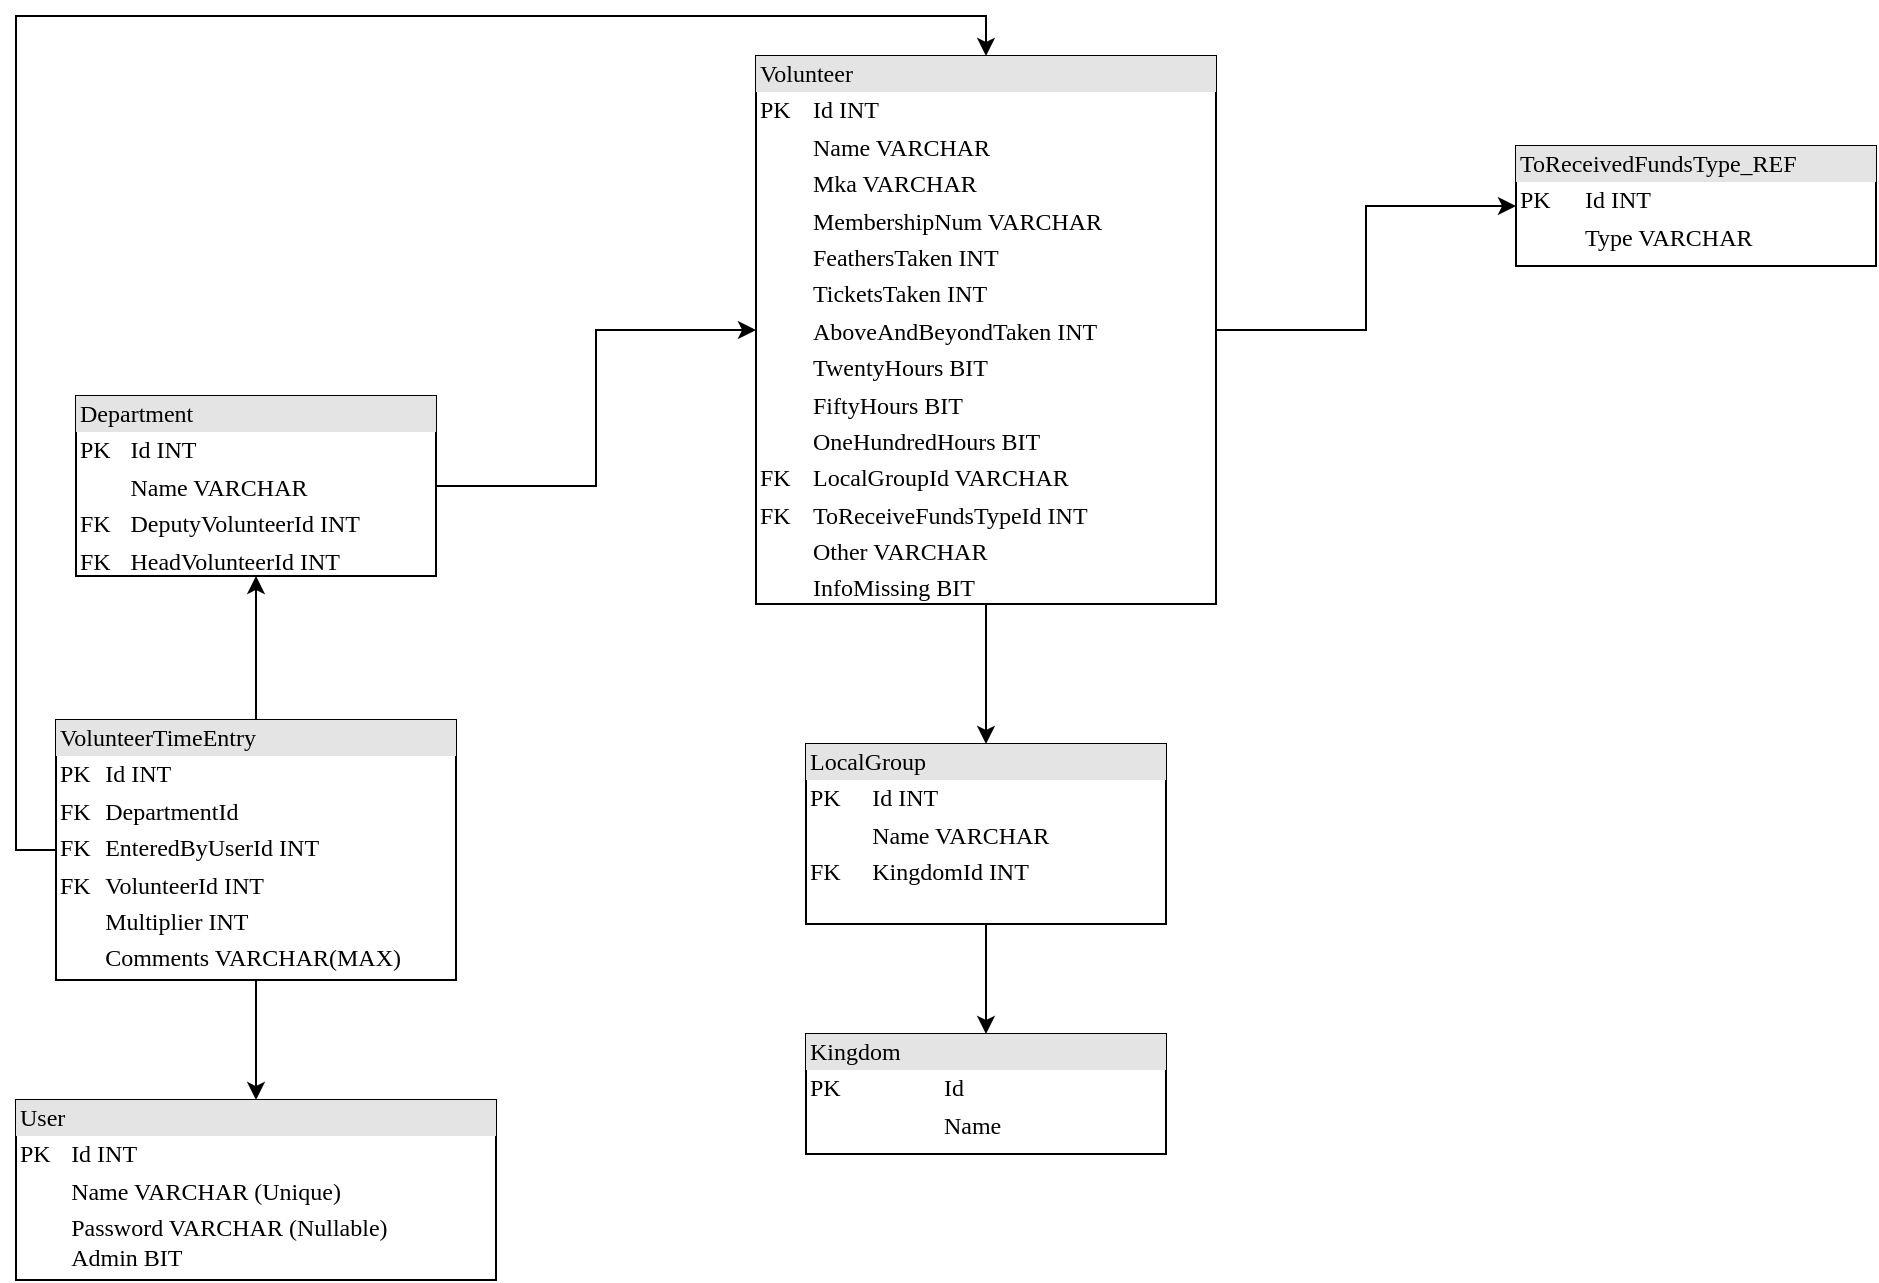<mxfile version="12.5.8" type="device"><diagram name="Page-1" id="2ca16b54-16f6-2749-3443-fa8db7711227"><mxGraphModel dx="1567" dy="1118" grid="1" gridSize="10" guides="1" tooltips="1" connect="1" arrows="1" fold="1" page="1" pageScale="1" pageWidth="1100" pageHeight="850" background="#ffffff" math="0" shadow="0"><root><mxCell id="0"/><mxCell id="1" parent="0"/><mxCell id="2ed32ef02a7f4228-1" value="&lt;div style=&quot;box-sizing: border-box ; width: 100% ; background: #e4e4e4 ; padding: 2px&quot;&gt;User&lt;/div&gt;&lt;table style=&quot;width: 100% ; font-size: 1em&quot; cellpadding=&quot;2&quot; cellspacing=&quot;0&quot;&gt;&lt;tbody&gt;&lt;tr&gt;&lt;td&gt;PK&lt;/td&gt;&lt;td&gt;Id INT&lt;/td&gt;&lt;/tr&gt;&lt;tr&gt;&lt;td&gt;&lt;br&gt;&lt;/td&gt;&lt;td&gt;Name VARCHAR (Unique)&lt;/td&gt;&lt;/tr&gt;&lt;tr&gt;&lt;td&gt;&lt;/td&gt;&lt;td&gt;Password VARCHAR (Nullable)&lt;br&gt;Admin BIT&lt;/td&gt;&lt;/tr&gt;&lt;/tbody&gt;&lt;/table&gt;" style="verticalAlign=top;align=left;overflow=fill;html=1;rounded=0;shadow=0;comic=0;labelBackgroundColor=none;strokeWidth=1;fontFamily=Verdana;fontSize=12" parent="1" vertex="1"><mxGeometry x="80" y="638" width="240" height="90" as="geometry"/></mxCell><mxCell id="7WTWY0l77mibH67Ting5-5" style="edgeStyle=orthogonalEdgeStyle;rounded=0;orthogonalLoop=1;jettySize=auto;html=1;" edge="1" parent="1" source="2ed32ef02a7f4228-2" target="2ed32ef02a7f4228-11"><mxGeometry relative="1" as="geometry"/></mxCell><mxCell id="7WTWY0l77mibH67Ting5-6" style="edgeStyle=orthogonalEdgeStyle;rounded=0;orthogonalLoop=1;jettySize=auto;html=1;" edge="1" parent="1" source="2ed32ef02a7f4228-2" target="2ed32ef02a7f4228-8"><mxGeometry relative="1" as="geometry"/></mxCell><mxCell id="2ed32ef02a7f4228-2" value="&lt;div style=&quot;box-sizing: border-box ; width: 100% ; background: #e4e4e4 ; padding: 2px&quot;&gt;Volunteer&lt;/div&gt;&lt;table style=&quot;width: 100% ; font-size: 1em&quot; cellpadding=&quot;2&quot; cellspacing=&quot;0&quot;&gt;&lt;tbody&gt;&lt;tr&gt;&lt;td&gt;PK&lt;/td&gt;&lt;td&gt;Id INT&lt;/td&gt;&lt;/tr&gt;&lt;tr&gt;&lt;td&gt;&lt;br&gt;&lt;/td&gt;&lt;td&gt;Name VARCHAR&lt;/td&gt;&lt;/tr&gt;&lt;tr&gt;&lt;td&gt;&lt;/td&gt;&lt;td&gt;Mka VARCHAR&lt;/td&gt;&lt;/tr&gt;&lt;tr&gt;&lt;td&gt;&lt;br&gt;&lt;/td&gt;&lt;td&gt;MembershipNum VARCHAR&lt;br&gt;&lt;/td&gt;&lt;/tr&gt;&lt;tr&gt;&lt;td&gt;&lt;br&gt;&lt;/td&gt;&lt;td&gt;FeathersTaken INT&lt;/td&gt;&lt;/tr&gt;&lt;tr&gt;&lt;td&gt;&lt;br&gt;&lt;/td&gt;&lt;td&gt;TicketsTaken INT&lt;/td&gt;&lt;/tr&gt;&lt;tr&gt;&lt;td&gt;&lt;br&gt;&lt;/td&gt;&lt;td&gt;AboveAndBeyondTaken INT&lt;/td&gt;&lt;/tr&gt;&lt;tr&gt;&lt;td&gt;&lt;br&gt;&lt;/td&gt;&lt;td&gt;TwentyHours BIT&lt;/td&gt;&lt;/tr&gt;&lt;tr&gt;&lt;td&gt;&lt;br&gt;&lt;/td&gt;&lt;td&gt;FiftyHours BIT&lt;/td&gt;&lt;/tr&gt;&lt;tr&gt;&lt;td&gt;&lt;br&gt;&lt;/td&gt;&lt;td&gt;OneHundredHours BIT&lt;/td&gt;&lt;/tr&gt;&lt;tr&gt;&lt;td&gt;FK&lt;/td&gt;&lt;td&gt;LocalGroupId VARCHAR&lt;/td&gt;&lt;/tr&gt;&lt;tr&gt;&lt;td&gt;FK&lt;/td&gt;&lt;td&gt;ToReceiveFundsTypeId INT&lt;br&gt;&lt;/td&gt;&lt;/tr&gt;&lt;tr&gt;&lt;td&gt;&lt;br&gt;&lt;/td&gt;&lt;td&gt;Other VARCHAR&lt;/td&gt;&lt;/tr&gt;&lt;tr&gt;&lt;td&gt;&lt;br&gt;&lt;/td&gt;&lt;td&gt;InfoMissing BIT&lt;/td&gt;&lt;/tr&gt;&lt;tr&gt;&lt;td&gt;&lt;br&gt;&lt;/td&gt;&lt;td&gt;&lt;br&gt;&lt;/td&gt;&lt;/tr&gt;&lt;tr&gt;&lt;td&gt;&lt;br&gt;&lt;/td&gt;&lt;td&gt;&lt;br&gt;&lt;/td&gt;&lt;/tr&gt;&lt;tr&gt;&lt;td&gt;&lt;br&gt;&lt;/td&gt;&lt;td&gt;&lt;br&gt;&lt;/td&gt;&lt;/tr&gt;&lt;tr&gt;&lt;td&gt;&lt;br&gt;&lt;/td&gt;&lt;td&gt;&lt;br&gt;&lt;/td&gt;&lt;/tr&gt;&lt;tr&gt;&lt;td&gt;&lt;br&gt;&lt;/td&gt;&lt;td&gt;&lt;br&gt;&lt;/td&gt;&lt;/tr&gt;&lt;/tbody&gt;&lt;/table&gt;" style="verticalAlign=top;align=left;overflow=fill;html=1;rounded=0;shadow=0;comic=0;labelBackgroundColor=none;strokeWidth=1;fontFamily=Verdana;fontSize=12" parent="1" vertex="1"><mxGeometry x="450" y="116" width="230" height="274" as="geometry"/></mxCell><mxCell id="7WTWY0l77mibH67Ting5-10" style="edgeStyle=orthogonalEdgeStyle;rounded=0;orthogonalLoop=1;jettySize=auto;html=1;entryX=0.5;entryY=1;entryDx=0;entryDy=0;" edge="1" parent="1" source="2ed32ef02a7f4228-3" target="2ed32ef02a7f4228-5"><mxGeometry relative="1" as="geometry"><mxPoint x="200" y="386" as="targetPoint"/></mxGeometry></mxCell><mxCell id="7WTWY0l77mibH67Ting5-11" style="edgeStyle=orthogonalEdgeStyle;rounded=0;orthogonalLoop=1;jettySize=auto;html=1;entryX=0.5;entryY=0;entryDx=0;entryDy=0;" edge="1" parent="1" source="2ed32ef02a7f4228-3" target="2ed32ef02a7f4228-1"><mxGeometry relative="1" as="geometry"/></mxCell><mxCell id="7WTWY0l77mibH67Ting5-12" style="edgeStyle=orthogonalEdgeStyle;rounded=0;orthogonalLoop=1;jettySize=auto;html=1;exitX=0;exitY=0.5;exitDx=0;exitDy=0;entryX=0.5;entryY=0;entryDx=0;entryDy=0;" edge="1" parent="1" source="2ed32ef02a7f4228-3" target="2ed32ef02a7f4228-2"><mxGeometry relative="1" as="geometry"/></mxCell><mxCell id="2ed32ef02a7f4228-3" value="&lt;div style=&quot;box-sizing: border-box ; width: 100% ; background: #e4e4e4 ; padding: 2px&quot;&gt;VolunteerTimeEntry&lt;/div&gt;&lt;table style=&quot;width: 100% ; font-size: 1em&quot; cellpadding=&quot;2&quot; cellspacing=&quot;0&quot;&gt;&lt;tbody&gt;&lt;tr&gt;&lt;td&gt;PK&lt;/td&gt;&lt;td&gt;Id INT&lt;/td&gt;&lt;/tr&gt;&lt;tr&gt;&lt;td&gt;FK&lt;/td&gt;&lt;td&gt;DepartmentId&lt;/td&gt;&lt;/tr&gt;&lt;tr&gt;&lt;td&gt;FK&lt;/td&gt;&lt;td&gt;EnteredByUserId INT&lt;/td&gt;&lt;/tr&gt;&lt;tr&gt;&lt;td&gt;FK&lt;/td&gt;&lt;td&gt;VolunteerId INT&lt;/td&gt;&lt;/tr&gt;&lt;tr&gt;&lt;td&gt;&lt;br&gt;&lt;/td&gt;&lt;td&gt;Multiplier INT&lt;/td&gt;&lt;/tr&gt;&lt;tr&gt;&lt;td&gt;&lt;br&gt;&lt;/td&gt;&lt;td&gt;Comments VARCHAR(MAX)&lt;/td&gt;&lt;/tr&gt;&lt;tr&gt;&lt;td&gt;&lt;br&gt;&lt;/td&gt;&lt;td&gt;TimeIn DATETIME&lt;/td&gt;&lt;/tr&gt;&lt;tr&gt;&lt;td&gt;&lt;br&gt;&lt;/td&gt;&lt;td&gt;TimeOut DATETIME&lt;br&gt;&lt;/td&gt;&lt;/tr&gt;&lt;tr&gt;&lt;td&gt;&lt;br&gt;&lt;/td&gt;&lt;td&gt;&lt;br&gt;&lt;/td&gt;&lt;/tr&gt;&lt;tr&gt;&lt;td&gt;&lt;br&gt;&lt;/td&gt;&lt;td&gt;&lt;br&gt;&lt;/td&gt;&lt;/tr&gt;&lt;tr&gt;&lt;td&gt;&lt;br&gt;&lt;/td&gt;&lt;td&gt;&lt;br&gt;&lt;/td&gt;&lt;/tr&gt;&lt;tr&gt;&lt;td&gt;&lt;br&gt;&lt;/td&gt;&lt;td&gt;&lt;br&gt;&lt;/td&gt;&lt;/tr&gt;&lt;tr&gt;&lt;td&gt;&lt;br&gt;&lt;/td&gt;&lt;td&gt;&lt;br&gt;&lt;/td&gt;&lt;/tr&gt;&lt;tr&gt;&lt;td&gt;&lt;br&gt;&lt;/td&gt;&lt;td&gt;&lt;br&gt;&lt;/td&gt;&lt;/tr&gt;&lt;tr&gt;&lt;td&gt;&lt;br&gt;&lt;/td&gt;&lt;td&gt;&lt;br&gt;&lt;/td&gt;&lt;/tr&gt;&lt;tr&gt;&lt;td&gt;&lt;br&gt;&lt;/td&gt;&lt;td&gt;&lt;br&gt;&lt;/td&gt;&lt;/tr&gt;&lt;tr&gt;&lt;td&gt;&lt;br&gt;&lt;/td&gt;&lt;td&gt;&lt;br&gt;&lt;/td&gt;&lt;/tr&gt;&lt;tr&gt;&lt;td&gt;&lt;br&gt;&lt;/td&gt;&lt;td&gt;&lt;br&gt;&lt;/td&gt;&lt;/tr&gt;&lt;tr&gt;&lt;td&gt;&lt;br&gt;&lt;/td&gt;&lt;td&gt;&lt;br&gt;&lt;/td&gt;&lt;/tr&gt;&lt;/tbody&gt;&lt;/table&gt;" style="verticalAlign=top;align=left;overflow=fill;html=1;rounded=0;shadow=0;comic=0;labelBackgroundColor=none;strokeWidth=1;fontFamily=Verdana;fontSize=12" parent="1" vertex="1"><mxGeometry x="100" y="448" width="200" height="130" as="geometry"/></mxCell><mxCell id="2ed32ef02a7f4228-4" value="&lt;div style=&quot;box-sizing: border-box ; width: 100% ; background: #e4e4e4 ; padding: 2px&quot;&gt;Kingdom&lt;/div&gt;&lt;table style=&quot;width: 100% ; font-size: 1em&quot; cellpadding=&quot;2&quot; cellspacing=&quot;0&quot;&gt;&lt;tbody&gt;&lt;tr&gt;&lt;td&gt;PK&lt;/td&gt;&lt;td&gt;Id&lt;/td&gt;&lt;/tr&gt;&lt;tr&gt;&lt;td&gt;&lt;br&gt;&lt;/td&gt;&lt;td&gt;Name&lt;/td&gt;&lt;/tr&gt;&lt;tr&gt;&lt;td&gt;&lt;/td&gt;&lt;td&gt;&lt;br&gt;&lt;/td&gt;&lt;/tr&gt;&lt;tr&gt;&lt;td&gt;&lt;br&gt;&lt;/td&gt;&lt;td&gt;&lt;br&gt;&lt;/td&gt;&lt;/tr&gt;&lt;/tbody&gt;&lt;/table&gt;" style="verticalAlign=top;align=left;overflow=fill;html=1;rounded=0;shadow=0;comic=0;labelBackgroundColor=none;strokeWidth=1;fontFamily=Verdana;fontSize=12" parent="1" vertex="1"><mxGeometry x="475" y="605" width="180" height="60" as="geometry"/></mxCell><mxCell id="7WTWY0l77mibH67Ting5-8" style="edgeStyle=orthogonalEdgeStyle;rounded=0;orthogonalLoop=1;jettySize=auto;html=1;exitX=1;exitY=0.5;exitDx=0;exitDy=0;entryX=0;entryY=0.5;entryDx=0;entryDy=0;" edge="1" parent="1" source="2ed32ef02a7f4228-5" target="2ed32ef02a7f4228-2"><mxGeometry relative="1" as="geometry"/></mxCell><mxCell id="2ed32ef02a7f4228-5" value="&lt;div style=&quot;box-sizing: border-box ; width: 100% ; background: #e4e4e4 ; padding: 2px&quot;&gt;Department&lt;/div&gt;&lt;table style=&quot;width: 100% ; font-size: 1em&quot; cellpadding=&quot;2&quot; cellspacing=&quot;0&quot;&gt;&lt;tbody&gt;&lt;tr&gt;&lt;td&gt;PK&lt;/td&gt;&lt;td&gt;Id INT&lt;/td&gt;&lt;/tr&gt;&lt;tr&gt;&lt;td&gt;&lt;br&gt;&lt;/td&gt;&lt;td&gt;Name VARCHAR&lt;/td&gt;&lt;/tr&gt;&lt;tr&gt;&lt;td&gt;FK&lt;/td&gt;&lt;td&gt;DeputyVolunteerId INT&lt;/td&gt;&lt;/tr&gt;&lt;tr&gt;&lt;td&gt;FK&lt;/td&gt;&lt;td&gt;HeadVolunteerId INT&lt;/td&gt;&lt;/tr&gt;&lt;tr&gt;&lt;td&gt;&lt;br&gt;&lt;/td&gt;&lt;td&gt;&lt;br&gt;&lt;/td&gt;&lt;/tr&gt;&lt;/tbody&gt;&lt;/table&gt;" style="verticalAlign=top;align=left;overflow=fill;html=1;rounded=0;shadow=0;comic=0;labelBackgroundColor=none;strokeWidth=1;fontFamily=Verdana;fontSize=12" parent="1" vertex="1"><mxGeometry x="110" y="286" width="180" height="90" as="geometry"/></mxCell><mxCell id="7WTWY0l77mibH67Ting5-4" style="edgeStyle=orthogonalEdgeStyle;rounded=0;orthogonalLoop=1;jettySize=auto;html=1;entryX=0.5;entryY=0;entryDx=0;entryDy=0;" edge="1" parent="1" source="2ed32ef02a7f4228-8" target="2ed32ef02a7f4228-4"><mxGeometry relative="1" as="geometry"/></mxCell><mxCell id="2ed32ef02a7f4228-8" value="&lt;div style=&quot;box-sizing: border-box ; width: 100% ; background: #e4e4e4 ; padding: 2px&quot;&gt;LocalGroup&lt;/div&gt;&lt;table style=&quot;width: 100% ; font-size: 1em&quot; cellpadding=&quot;2&quot; cellspacing=&quot;0&quot;&gt;&lt;tbody&gt;&lt;tr&gt;&lt;td&gt;PK&lt;/td&gt;&lt;td&gt;Id INT&lt;/td&gt;&lt;/tr&gt;&lt;tr&gt;&lt;td&gt;&lt;br&gt;&lt;/td&gt;&lt;td&gt;Name VARCHAR&lt;/td&gt;&lt;/tr&gt;&lt;tr&gt;&lt;td&gt;FK&lt;/td&gt;&lt;td&gt;KingdomId INT&lt;/td&gt;&lt;/tr&gt;&lt;/tbody&gt;&lt;/table&gt;" style="verticalAlign=top;align=left;overflow=fill;html=1;rounded=0;shadow=0;comic=0;labelBackgroundColor=none;strokeWidth=1;fontFamily=Verdana;fontSize=12" parent="1" vertex="1"><mxGeometry x="475" y="460" width="180" height="90" as="geometry"/></mxCell><mxCell id="2ed32ef02a7f4228-11" value="&lt;div style=&quot;box-sizing: border-box ; width: 100% ; background: #e4e4e4 ; padding: 2px&quot;&gt;ToReceivedFundsType_REF&lt;/div&gt;&lt;table style=&quot;width: 100% ; font-size: 1em&quot; cellpadding=&quot;2&quot; cellspacing=&quot;0&quot;&gt;&lt;tbody&gt;&lt;tr&gt;&lt;td&gt;PK&lt;/td&gt;&lt;td&gt;Id INT&lt;/td&gt;&lt;/tr&gt;&lt;tr&gt;&lt;td&gt;&lt;br&gt;&lt;/td&gt;&lt;td&gt;Type VARCHAR&lt;/td&gt;&lt;/tr&gt;&lt;tr&gt;&lt;td&gt;&lt;/td&gt;&lt;td&gt;&lt;br&gt;&lt;/td&gt;&lt;/tr&gt;&lt;/tbody&gt;&lt;/table&gt;" style="verticalAlign=top;align=left;overflow=fill;html=1;rounded=0;shadow=0;comic=0;labelBackgroundColor=none;strokeWidth=1;fontFamily=Verdana;fontSize=12" parent="1" vertex="1"><mxGeometry x="830" y="161" width="180" height="60" as="geometry"/></mxCell></root></mxGraphModel></diagram></mxfile>